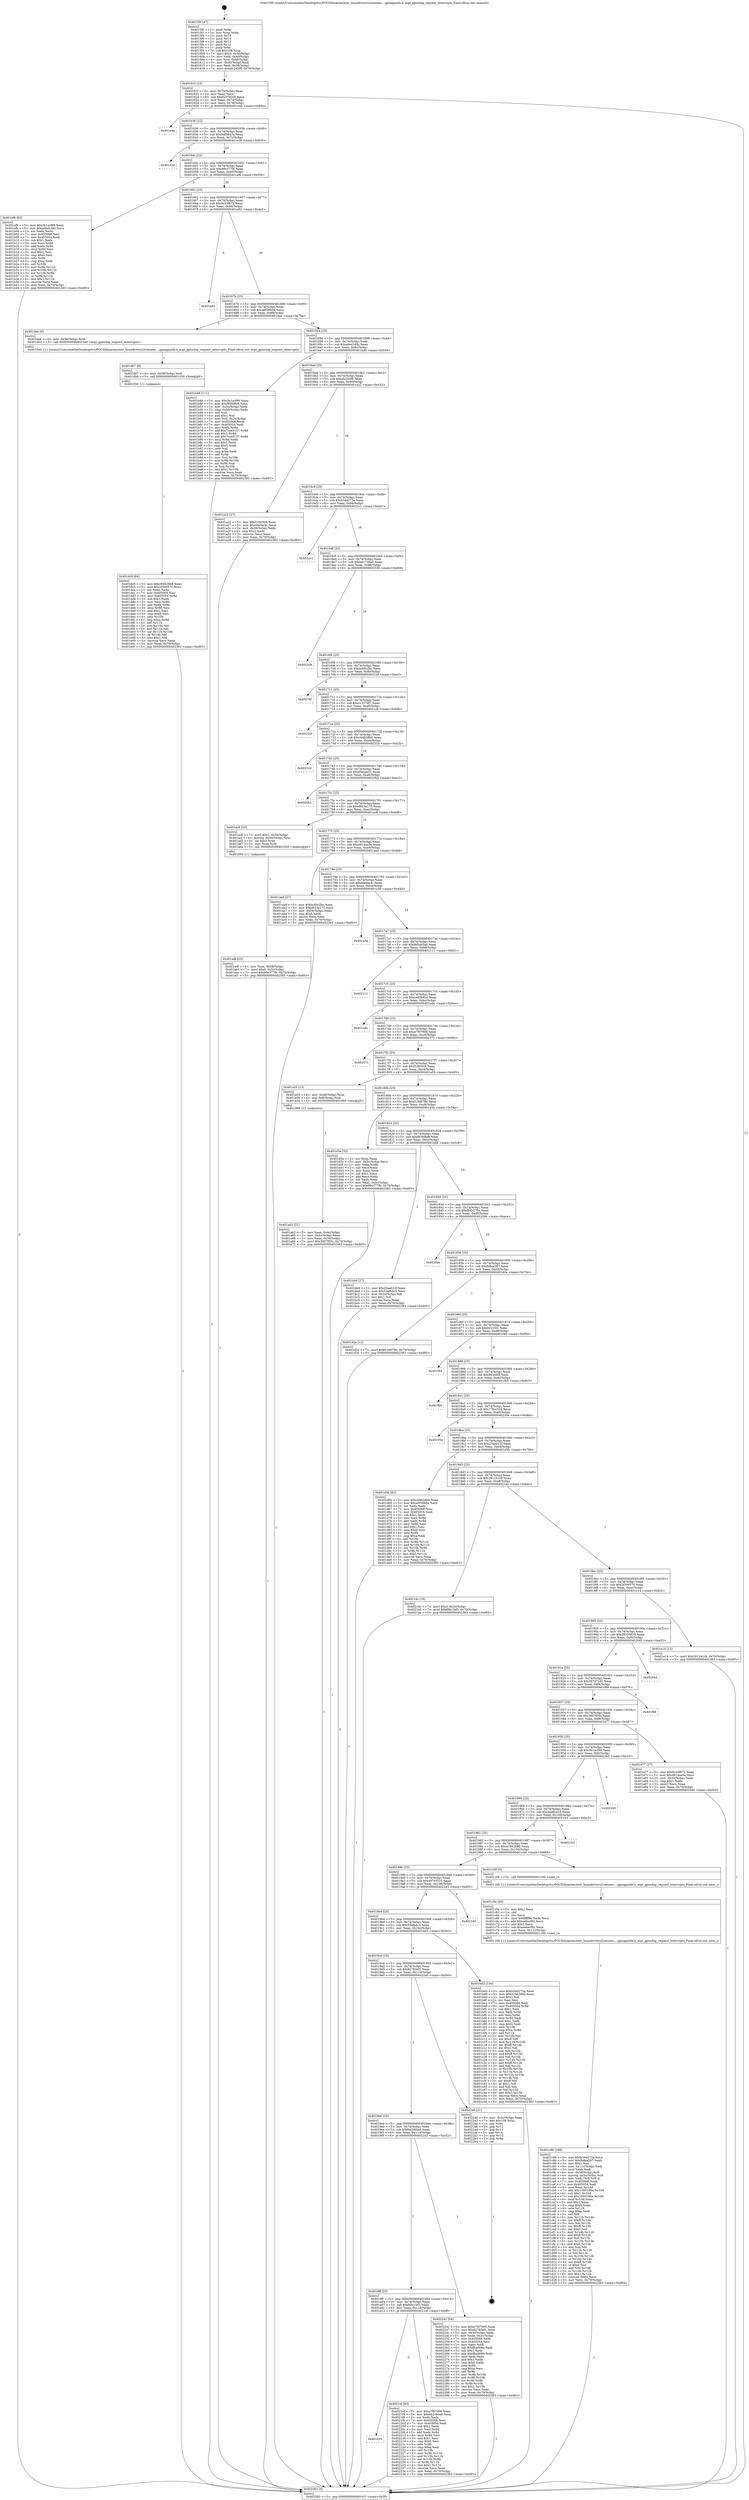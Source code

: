 digraph "0x4015f0" {
  label = "0x4015f0 (/mnt/c/Users/mathe/Desktop/tcc/POCII/binaries/extr_linuxdriversi2cmuxes....gpiogpiolib.h_acpi_gpiochip_request_interrupts_Final-ollvm.out::main(0))"
  labelloc = "t"
  node[shape=record]

  Entry [label="",width=0.3,height=0.3,shape=circle,fillcolor=black,style=filled]
  "0x40161f" [label="{
     0x40161f [23]\l
     | [instrs]\l
     &nbsp;&nbsp;0x40161f \<+3\>: mov -0x70(%rbp),%eax\l
     &nbsp;&nbsp;0x401622 \<+2\>: mov %eax,%ecx\l
     &nbsp;&nbsp;0x401624 \<+6\>: sub $0x820783c9,%ecx\l
     &nbsp;&nbsp;0x40162a \<+3\>: mov %eax,-0x74(%rbp)\l
     &nbsp;&nbsp;0x40162d \<+3\>: mov %ecx,-0x78(%rbp)\l
     &nbsp;&nbsp;0x401630 \<+6\>: je 0000000000401e4e \<main+0x85e\>\l
  }"]
  "0x401e4e" [label="{
     0x401e4e\l
  }", style=dashed]
  "0x401636" [label="{
     0x401636 [22]\l
     | [instrs]\l
     &nbsp;&nbsp;0x401636 \<+5\>: jmp 000000000040163b \<main+0x4b\>\l
     &nbsp;&nbsp;0x40163b \<+3\>: mov -0x74(%rbp),%eax\l
     &nbsp;&nbsp;0x40163e \<+5\>: sub $0x8df0843a,%eax\l
     &nbsp;&nbsp;0x401643 \<+3\>: mov %eax,-0x7c(%rbp)\l
     &nbsp;&nbsp;0x401646 \<+6\>: je 0000000000401e20 \<main+0x830\>\l
  }"]
  Exit [label="",width=0.3,height=0.3,shape=circle,fillcolor=black,style=filled,peripheries=2]
  "0x401e20" [label="{
     0x401e20\l
  }", style=dashed]
  "0x40164c" [label="{
     0x40164c [22]\l
     | [instrs]\l
     &nbsp;&nbsp;0x40164c \<+5\>: jmp 0000000000401651 \<main+0x61\>\l
     &nbsp;&nbsp;0x401651 \<+3\>: mov -0x74(%rbp),%eax\l
     &nbsp;&nbsp;0x401654 \<+5\>: sub $0x99e377fb,%eax\l
     &nbsp;&nbsp;0x401659 \<+3\>: mov %eax,-0x80(%rbp)\l
     &nbsp;&nbsp;0x40165c \<+6\>: je 0000000000401af6 \<main+0x506\>\l
  }"]
  "0x401a18" [label="{
     0x401a18\l
  }", style=dashed]
  "0x401af6" [label="{
     0x401af6 [83]\l
     | [instrs]\l
     &nbsp;&nbsp;0x401af6 \<+5\>: mov $0x3b1acf99,%eax\l
     &nbsp;&nbsp;0x401afb \<+5\>: mov $0xaded1ddc,%ecx\l
     &nbsp;&nbsp;0x401b00 \<+2\>: xor %edx,%edx\l
     &nbsp;&nbsp;0x401b02 \<+7\>: mov 0x405068,%esi\l
     &nbsp;&nbsp;0x401b09 \<+7\>: mov 0x405054,%edi\l
     &nbsp;&nbsp;0x401b10 \<+3\>: sub $0x1,%edx\l
     &nbsp;&nbsp;0x401b13 \<+3\>: mov %esi,%r8d\l
     &nbsp;&nbsp;0x401b16 \<+3\>: add %edx,%r8d\l
     &nbsp;&nbsp;0x401b19 \<+4\>: imul %r8d,%esi\l
     &nbsp;&nbsp;0x401b1d \<+3\>: and $0x1,%esi\l
     &nbsp;&nbsp;0x401b20 \<+3\>: cmp $0x0,%esi\l
     &nbsp;&nbsp;0x401b23 \<+4\>: sete %r9b\l
     &nbsp;&nbsp;0x401b27 \<+3\>: cmp $0xa,%edi\l
     &nbsp;&nbsp;0x401b2a \<+4\>: setl %r10b\l
     &nbsp;&nbsp;0x401b2e \<+3\>: mov %r9b,%r11b\l
     &nbsp;&nbsp;0x401b31 \<+3\>: and %r10b,%r11b\l
     &nbsp;&nbsp;0x401b34 \<+3\>: xor %r10b,%r9b\l
     &nbsp;&nbsp;0x401b37 \<+3\>: or %r9b,%r11b\l
     &nbsp;&nbsp;0x401b3a \<+4\>: test $0x1,%r11b\l
     &nbsp;&nbsp;0x401b3e \<+3\>: cmovne %ecx,%eax\l
     &nbsp;&nbsp;0x401b41 \<+3\>: mov %eax,-0x70(%rbp)\l
     &nbsp;&nbsp;0x401b44 \<+5\>: jmp 0000000000402383 \<main+0xd93\>\l
  }"]
  "0x401662" [label="{
     0x401662 [25]\l
     | [instrs]\l
     &nbsp;&nbsp;0x401662 \<+5\>: jmp 0000000000401667 \<main+0x77\>\l
     &nbsp;&nbsp;0x401667 \<+3\>: mov -0x74(%rbp),%eax\l
     &nbsp;&nbsp;0x40166a \<+5\>: sub $0x9c33f672,%eax\l
     &nbsp;&nbsp;0x40166f \<+6\>: mov %eax,-0x84(%rbp)\l
     &nbsp;&nbsp;0x401675 \<+6\>: je 0000000000401a92 \<main+0x4a2\>\l
  }"]
  "0x4021ef" [label="{
     0x4021ef [83]\l
     | [instrs]\l
     &nbsp;&nbsp;0x4021ef \<+5\>: mov $0xe7f07909,%eax\l
     &nbsp;&nbsp;0x4021f4 \<+5\>: mov $0x642c60a9,%ecx\l
     &nbsp;&nbsp;0x4021f9 \<+2\>: xor %edx,%edx\l
     &nbsp;&nbsp;0x4021fb \<+7\>: mov 0x405068,%esi\l
     &nbsp;&nbsp;0x402202 \<+7\>: mov 0x405054,%edi\l
     &nbsp;&nbsp;0x402209 \<+3\>: sub $0x1,%edx\l
     &nbsp;&nbsp;0x40220c \<+3\>: mov %esi,%r8d\l
     &nbsp;&nbsp;0x40220f \<+3\>: add %edx,%r8d\l
     &nbsp;&nbsp;0x402212 \<+4\>: imul %r8d,%esi\l
     &nbsp;&nbsp;0x402216 \<+3\>: and $0x1,%esi\l
     &nbsp;&nbsp;0x402219 \<+3\>: cmp $0x0,%esi\l
     &nbsp;&nbsp;0x40221c \<+4\>: sete %r9b\l
     &nbsp;&nbsp;0x402220 \<+3\>: cmp $0xa,%edi\l
     &nbsp;&nbsp;0x402223 \<+4\>: setl %r10b\l
     &nbsp;&nbsp;0x402227 \<+3\>: mov %r9b,%r11b\l
     &nbsp;&nbsp;0x40222a \<+3\>: and %r10b,%r11b\l
     &nbsp;&nbsp;0x40222d \<+3\>: xor %r10b,%r9b\l
     &nbsp;&nbsp;0x402230 \<+3\>: or %r9b,%r11b\l
     &nbsp;&nbsp;0x402233 \<+4\>: test $0x1,%r11b\l
     &nbsp;&nbsp;0x402237 \<+3\>: cmovne %ecx,%eax\l
     &nbsp;&nbsp;0x40223a \<+3\>: mov %eax,-0x70(%rbp)\l
     &nbsp;&nbsp;0x40223d \<+5\>: jmp 0000000000402383 \<main+0xd93\>\l
  }"]
  "0x401a92" [label="{
     0x401a92\l
  }", style=dashed]
  "0x40167b" [label="{
     0x40167b [25]\l
     | [instrs]\l
     &nbsp;&nbsp;0x40167b \<+5\>: jmp 0000000000401680 \<main+0x90\>\l
     &nbsp;&nbsp;0x401680 \<+3\>: mov -0x74(%rbp),%eax\l
     &nbsp;&nbsp;0x401683 \<+5\>: sub $0xa0f38604,%eax\l
     &nbsp;&nbsp;0x401688 \<+6\>: mov %eax,-0x88(%rbp)\l
     &nbsp;&nbsp;0x40168e \<+6\>: je 0000000000401dae \<main+0x7be\>\l
  }"]
  "0x4019ff" [label="{
     0x4019ff [25]\l
     | [instrs]\l
     &nbsp;&nbsp;0x4019ff \<+5\>: jmp 0000000000401a04 \<main+0x414\>\l
     &nbsp;&nbsp;0x401a04 \<+3\>: mov -0x74(%rbp),%eax\l
     &nbsp;&nbsp;0x401a07 \<+5\>: sub $0x6fdc1bf3,%eax\l
     &nbsp;&nbsp;0x401a0c \<+6\>: mov %eax,-0x118(%rbp)\l
     &nbsp;&nbsp;0x401a12 \<+6\>: je 00000000004021ef \<main+0xbff\>\l
  }"]
  "0x401dae" [label="{
     0x401dae [9]\l
     | [instrs]\l
     &nbsp;&nbsp;0x401dae \<+4\>: mov -0x58(%rbp),%rdi\l
     &nbsp;&nbsp;0x401db2 \<+5\>: call 00000000004015e0 \<acpi_gpiochip_request_interrupts\>\l
     | [calls]\l
     &nbsp;&nbsp;0x4015e0 \{1\} (/mnt/c/Users/mathe/Desktop/tcc/POCII/binaries/extr_linuxdriversi2cmuxes....gpiogpiolib.h_acpi_gpiochip_request_interrupts_Final-ollvm.out::acpi_gpiochip_request_interrupts)\l
  }"]
  "0x401694" [label="{
     0x401694 [25]\l
     | [instrs]\l
     &nbsp;&nbsp;0x401694 \<+5\>: jmp 0000000000401699 \<main+0xa9\>\l
     &nbsp;&nbsp;0x401699 \<+3\>: mov -0x74(%rbp),%eax\l
     &nbsp;&nbsp;0x40169c \<+5\>: sub $0xaded1ddc,%eax\l
     &nbsp;&nbsp;0x4016a1 \<+6\>: mov %eax,-0x8c(%rbp)\l
     &nbsp;&nbsp;0x4016a7 \<+6\>: je 0000000000401b49 \<main+0x559\>\l
  }"]
  "0x402242" [label="{
     0x402242 [94]\l
     | [instrs]\l
     &nbsp;&nbsp;0x402242 \<+5\>: mov $0xe7f07909,%eax\l
     &nbsp;&nbsp;0x402247 \<+5\>: mov $0x62783ef1,%ecx\l
     &nbsp;&nbsp;0x40224c \<+3\>: mov -0x3c(%rbp),%edx\l
     &nbsp;&nbsp;0x40224f \<+3\>: mov %edx,-0x2c(%rbp)\l
     &nbsp;&nbsp;0x402252 \<+7\>: mov 0x405068,%edx\l
     &nbsp;&nbsp;0x402259 \<+7\>: mov 0x405054,%esi\l
     &nbsp;&nbsp;0x402260 \<+2\>: mov %edx,%edi\l
     &nbsp;&nbsp;0x402262 \<+6\>: sub $0xffca906e,%edi\l
     &nbsp;&nbsp;0x402268 \<+3\>: sub $0x1,%edi\l
     &nbsp;&nbsp;0x40226b \<+6\>: add $0xffca906e,%edi\l
     &nbsp;&nbsp;0x402271 \<+3\>: imul %edi,%edx\l
     &nbsp;&nbsp;0x402274 \<+3\>: and $0x1,%edx\l
     &nbsp;&nbsp;0x402277 \<+3\>: cmp $0x0,%edx\l
     &nbsp;&nbsp;0x40227a \<+4\>: sete %r8b\l
     &nbsp;&nbsp;0x40227e \<+3\>: cmp $0xa,%esi\l
     &nbsp;&nbsp;0x402281 \<+4\>: setl %r9b\l
     &nbsp;&nbsp;0x402285 \<+3\>: mov %r8b,%r10b\l
     &nbsp;&nbsp;0x402288 \<+3\>: and %r9b,%r10b\l
     &nbsp;&nbsp;0x40228b \<+3\>: xor %r9b,%r8b\l
     &nbsp;&nbsp;0x40228e \<+3\>: or %r8b,%r10b\l
     &nbsp;&nbsp;0x402291 \<+4\>: test $0x1,%r10b\l
     &nbsp;&nbsp;0x402295 \<+3\>: cmovne %ecx,%eax\l
     &nbsp;&nbsp;0x402298 \<+3\>: mov %eax,-0x70(%rbp)\l
     &nbsp;&nbsp;0x40229b \<+5\>: jmp 0000000000402383 \<main+0xd93\>\l
  }"]
  "0x401b49" [label="{
     0x401b49 [111]\l
     | [instrs]\l
     &nbsp;&nbsp;0x401b49 \<+5\>: mov $0x3b1acf99,%eax\l
     &nbsp;&nbsp;0x401b4e \<+5\>: mov $0xf83fd8e8,%ecx\l
     &nbsp;&nbsp;0x401b53 \<+3\>: mov -0x5c(%rbp),%edx\l
     &nbsp;&nbsp;0x401b56 \<+3\>: cmp -0x50(%rbp),%edx\l
     &nbsp;&nbsp;0x401b59 \<+4\>: setl %sil\l
     &nbsp;&nbsp;0x401b5d \<+4\>: and $0x1,%sil\l
     &nbsp;&nbsp;0x401b61 \<+4\>: mov %sil,-0x2e(%rbp)\l
     &nbsp;&nbsp;0x401b65 \<+7\>: mov 0x405068,%edx\l
     &nbsp;&nbsp;0x401b6c \<+7\>: mov 0x405054,%edi\l
     &nbsp;&nbsp;0x401b73 \<+3\>: mov %edx,%r8d\l
     &nbsp;&nbsp;0x401b76 \<+7\>: add $0x7cce9157,%r8d\l
     &nbsp;&nbsp;0x401b7d \<+4\>: sub $0x1,%r8d\l
     &nbsp;&nbsp;0x401b81 \<+7\>: sub $0x7cce9157,%r8d\l
     &nbsp;&nbsp;0x401b88 \<+4\>: imul %r8d,%edx\l
     &nbsp;&nbsp;0x401b8c \<+3\>: and $0x1,%edx\l
     &nbsp;&nbsp;0x401b8f \<+3\>: cmp $0x0,%edx\l
     &nbsp;&nbsp;0x401b92 \<+4\>: sete %sil\l
     &nbsp;&nbsp;0x401b96 \<+3\>: cmp $0xa,%edi\l
     &nbsp;&nbsp;0x401b99 \<+4\>: setl %r9b\l
     &nbsp;&nbsp;0x401b9d \<+3\>: mov %sil,%r10b\l
     &nbsp;&nbsp;0x401ba0 \<+3\>: and %r9b,%r10b\l
     &nbsp;&nbsp;0x401ba3 \<+3\>: xor %r9b,%sil\l
     &nbsp;&nbsp;0x401ba6 \<+3\>: or %sil,%r10b\l
     &nbsp;&nbsp;0x401ba9 \<+4\>: test $0x1,%r10b\l
     &nbsp;&nbsp;0x401bad \<+3\>: cmovne %ecx,%eax\l
     &nbsp;&nbsp;0x401bb0 \<+3\>: mov %eax,-0x70(%rbp)\l
     &nbsp;&nbsp;0x401bb3 \<+5\>: jmp 0000000000402383 \<main+0xd93\>\l
  }"]
  "0x4016ad" [label="{
     0x4016ad [25]\l
     | [instrs]\l
     &nbsp;&nbsp;0x4016ad \<+5\>: jmp 00000000004016b2 \<main+0xc2\>\l
     &nbsp;&nbsp;0x4016b2 \<+3\>: mov -0x74(%rbp),%eax\l
     &nbsp;&nbsp;0x4016b5 \<+5\>: sub $0xafc245f8,%eax\l
     &nbsp;&nbsp;0x4016ba \<+6\>: mov %eax,-0x90(%rbp)\l
     &nbsp;&nbsp;0x4016c0 \<+6\>: je 0000000000401a22 \<main+0x432\>\l
  }"]
  "0x4019e6" [label="{
     0x4019e6 [25]\l
     | [instrs]\l
     &nbsp;&nbsp;0x4019e6 \<+5\>: jmp 00000000004019eb \<main+0x3fb\>\l
     &nbsp;&nbsp;0x4019eb \<+3\>: mov -0x74(%rbp),%eax\l
     &nbsp;&nbsp;0x4019ee \<+5\>: sub $0x642c60a9,%eax\l
     &nbsp;&nbsp;0x4019f3 \<+6\>: mov %eax,-0x114(%rbp)\l
     &nbsp;&nbsp;0x4019f9 \<+6\>: je 0000000000402242 \<main+0xc52\>\l
  }"]
  "0x401a22" [label="{
     0x401a22 [27]\l
     | [instrs]\l
     &nbsp;&nbsp;0x401a22 \<+5\>: mov $0xf10b5fc0,%eax\l
     &nbsp;&nbsp;0x401a27 \<+5\>: mov $0xddefae4c,%ecx\l
     &nbsp;&nbsp;0x401a2c \<+3\>: mov -0x38(%rbp),%edx\l
     &nbsp;&nbsp;0x401a2f \<+3\>: cmp $0x2,%edx\l
     &nbsp;&nbsp;0x401a32 \<+3\>: cmovne %ecx,%eax\l
     &nbsp;&nbsp;0x401a35 \<+3\>: mov %eax,-0x70(%rbp)\l
     &nbsp;&nbsp;0x401a38 \<+5\>: jmp 0000000000402383 \<main+0xd93\>\l
  }"]
  "0x4016c6" [label="{
     0x4016c6 [25]\l
     | [instrs]\l
     &nbsp;&nbsp;0x4016c6 \<+5\>: jmp 00000000004016cb \<main+0xdb\>\l
     &nbsp;&nbsp;0x4016cb \<+3\>: mov -0x74(%rbp),%eax\l
     &nbsp;&nbsp;0x4016ce \<+5\>: sub $0xb34d273a,%eax\l
     &nbsp;&nbsp;0x4016d3 \<+6\>: mov %eax,-0x94(%rbp)\l
     &nbsp;&nbsp;0x4016d9 \<+6\>: je 00000000004022c1 \<main+0xcd1\>\l
  }"]
  "0x402383" [label="{
     0x402383 [5]\l
     | [instrs]\l
     &nbsp;&nbsp;0x402383 \<+5\>: jmp 000000000040161f \<main+0x2f\>\l
  }"]
  "0x4015f0" [label="{
     0x4015f0 [47]\l
     | [instrs]\l
     &nbsp;&nbsp;0x4015f0 \<+1\>: push %rbp\l
     &nbsp;&nbsp;0x4015f1 \<+3\>: mov %rsp,%rbp\l
     &nbsp;&nbsp;0x4015f4 \<+2\>: push %r15\l
     &nbsp;&nbsp;0x4015f6 \<+2\>: push %r14\l
     &nbsp;&nbsp;0x4015f8 \<+2\>: push %r13\l
     &nbsp;&nbsp;0x4015fa \<+2\>: push %r12\l
     &nbsp;&nbsp;0x4015fc \<+1\>: push %rbx\l
     &nbsp;&nbsp;0x4015fd \<+7\>: sub $0x108,%rsp\l
     &nbsp;&nbsp;0x401604 \<+7\>: movl $0x0,-0x3c(%rbp)\l
     &nbsp;&nbsp;0x40160b \<+3\>: mov %edi,-0x40(%rbp)\l
     &nbsp;&nbsp;0x40160e \<+4\>: mov %rsi,-0x48(%rbp)\l
     &nbsp;&nbsp;0x401612 \<+3\>: mov -0x40(%rbp),%edi\l
     &nbsp;&nbsp;0x401615 \<+3\>: mov %edi,-0x38(%rbp)\l
     &nbsp;&nbsp;0x401618 \<+7\>: movl $0xafc245f8,-0x70(%rbp)\l
  }"]
  "0x4022a0" [label="{
     0x4022a0 [21]\l
     | [instrs]\l
     &nbsp;&nbsp;0x4022a0 \<+3\>: mov -0x2c(%rbp),%eax\l
     &nbsp;&nbsp;0x4022a3 \<+7\>: add $0x108,%rsp\l
     &nbsp;&nbsp;0x4022aa \<+1\>: pop %rbx\l
     &nbsp;&nbsp;0x4022ab \<+2\>: pop %r12\l
     &nbsp;&nbsp;0x4022ad \<+2\>: pop %r13\l
     &nbsp;&nbsp;0x4022af \<+2\>: pop %r14\l
     &nbsp;&nbsp;0x4022b1 \<+2\>: pop %r15\l
     &nbsp;&nbsp;0x4022b3 \<+1\>: pop %rbp\l
     &nbsp;&nbsp;0x4022b4 \<+1\>: ret\l
  }"]
  "0x4022c1" [label="{
     0x4022c1\l
  }", style=dashed]
  "0x4016df" [label="{
     0x4016df [25]\l
     | [instrs]\l
     &nbsp;&nbsp;0x4016df \<+5\>: jmp 00000000004016e4 \<main+0xf4\>\l
     &nbsp;&nbsp;0x4016e4 \<+3\>: mov -0x74(%rbp),%eax\l
     &nbsp;&nbsp;0x4016e7 \<+5\>: sub $0xb81739a9,%eax\l
     &nbsp;&nbsp;0x4016ec \<+6\>: mov %eax,-0x98(%rbp)\l
     &nbsp;&nbsp;0x4016f2 \<+6\>: je 0000000000402339 \<main+0xd49\>\l
  }"]
  "0x401dc0" [label="{
     0x401dc0 [84]\l
     | [instrs]\l
     &nbsp;&nbsp;0x401dc0 \<+5\>: mov $0xc64628b8,%eax\l
     &nbsp;&nbsp;0x401dc5 \<+5\>: mov $0x2f306570,%ecx\l
     &nbsp;&nbsp;0x401dca \<+2\>: xor %edx,%edx\l
     &nbsp;&nbsp;0x401dcc \<+7\>: mov 0x405068,%esi\l
     &nbsp;&nbsp;0x401dd3 \<+8\>: mov 0x405054,%r8d\l
     &nbsp;&nbsp;0x401ddb \<+3\>: sub $0x1,%edx\l
     &nbsp;&nbsp;0x401dde \<+3\>: mov %esi,%r9d\l
     &nbsp;&nbsp;0x401de1 \<+3\>: add %edx,%r9d\l
     &nbsp;&nbsp;0x401de4 \<+4\>: imul %r9d,%esi\l
     &nbsp;&nbsp;0x401de8 \<+3\>: and $0x1,%esi\l
     &nbsp;&nbsp;0x401deb \<+3\>: cmp $0x0,%esi\l
     &nbsp;&nbsp;0x401dee \<+4\>: sete %r10b\l
     &nbsp;&nbsp;0x401df2 \<+4\>: cmp $0xa,%r8d\l
     &nbsp;&nbsp;0x401df6 \<+4\>: setl %r11b\l
     &nbsp;&nbsp;0x401dfa \<+3\>: mov %r10b,%bl\l
     &nbsp;&nbsp;0x401dfd \<+3\>: and %r11b,%bl\l
     &nbsp;&nbsp;0x401e00 \<+3\>: xor %r11b,%r10b\l
     &nbsp;&nbsp;0x401e03 \<+3\>: or %r10b,%bl\l
     &nbsp;&nbsp;0x401e06 \<+3\>: test $0x1,%bl\l
     &nbsp;&nbsp;0x401e09 \<+3\>: cmovne %ecx,%eax\l
     &nbsp;&nbsp;0x401e0c \<+3\>: mov %eax,-0x70(%rbp)\l
     &nbsp;&nbsp;0x401e0f \<+5\>: jmp 0000000000402383 \<main+0xd93\>\l
  }"]
  "0x402339" [label="{
     0x402339\l
  }", style=dashed]
  "0x4016f8" [label="{
     0x4016f8 [25]\l
     | [instrs]\l
     &nbsp;&nbsp;0x4016f8 \<+5\>: jmp 00000000004016fd \<main+0x10d\>\l
     &nbsp;&nbsp;0x4016fd \<+3\>: mov -0x74(%rbp),%eax\l
     &nbsp;&nbsp;0x401700 \<+5\>: sub $0xbc60c2bc,%eax\l
     &nbsp;&nbsp;0x401705 \<+6\>: mov %eax,-0x9c(%rbp)\l
     &nbsp;&nbsp;0x40170b \<+6\>: je 00000000004021bf \<main+0xbcf\>\l
  }"]
  "0x401db7" [label="{
     0x401db7 [9]\l
     | [instrs]\l
     &nbsp;&nbsp;0x401db7 \<+4\>: mov -0x58(%rbp),%rdi\l
     &nbsp;&nbsp;0x401dbb \<+5\>: call 0000000000401030 \<free@plt\>\l
     | [calls]\l
     &nbsp;&nbsp;0x401030 \{1\} (unknown)\l
  }"]
  "0x4021bf" [label="{
     0x4021bf\l
  }", style=dashed]
  "0x401711" [label="{
     0x401711 [25]\l
     | [instrs]\l
     &nbsp;&nbsp;0x401711 \<+5\>: jmp 0000000000401716 \<main+0x126\>\l
     &nbsp;&nbsp;0x401716 \<+3\>: mov -0x74(%rbp),%eax\l
     &nbsp;&nbsp;0x401719 \<+5\>: sub $0xc1327df7,%eax\l
     &nbsp;&nbsp;0x40171e \<+6\>: mov %eax,-0xa0(%rbp)\l
     &nbsp;&nbsp;0x401724 \<+6\>: je 00000000004021cb \<main+0xbdb\>\l
  }"]
  "0x401c86" [label="{
     0x401c86 [168]\l
     | [instrs]\l
     &nbsp;&nbsp;0x401c86 \<+5\>: mov $0xb34d273a,%ecx\l
     &nbsp;&nbsp;0x401c8b \<+5\>: mov $0xfb8ea287,%edx\l
     &nbsp;&nbsp;0x401c90 \<+3\>: mov $0x1,%sil\l
     &nbsp;&nbsp;0x401c93 \<+6\>: mov -0x11c(%rbp),%edi\l
     &nbsp;&nbsp;0x401c99 \<+3\>: imul %eax,%edi\l
     &nbsp;&nbsp;0x401c9c \<+4\>: mov -0x58(%rbp),%r8\l
     &nbsp;&nbsp;0x401ca0 \<+4\>: movslq -0x5c(%rbp),%r9\l
     &nbsp;&nbsp;0x401ca4 \<+4\>: mov %edi,(%r8,%r9,4)\l
     &nbsp;&nbsp;0x401ca8 \<+7\>: mov 0x405068,%eax\l
     &nbsp;&nbsp;0x401caf \<+7\>: mov 0x405054,%edi\l
     &nbsp;&nbsp;0x401cb6 \<+3\>: mov %eax,%r10d\l
     &nbsp;&nbsp;0x401cb9 \<+7\>: add $0x1000186a,%r10d\l
     &nbsp;&nbsp;0x401cc0 \<+4\>: sub $0x1,%r10d\l
     &nbsp;&nbsp;0x401cc4 \<+7\>: sub $0x1000186a,%r10d\l
     &nbsp;&nbsp;0x401ccb \<+4\>: imul %r10d,%eax\l
     &nbsp;&nbsp;0x401ccf \<+3\>: and $0x1,%eax\l
     &nbsp;&nbsp;0x401cd2 \<+3\>: cmp $0x0,%eax\l
     &nbsp;&nbsp;0x401cd5 \<+4\>: sete %r11b\l
     &nbsp;&nbsp;0x401cd9 \<+3\>: cmp $0xa,%edi\l
     &nbsp;&nbsp;0x401cdc \<+3\>: setl %bl\l
     &nbsp;&nbsp;0x401cdf \<+3\>: mov %r11b,%r14b\l
     &nbsp;&nbsp;0x401ce2 \<+4\>: xor $0xff,%r14b\l
     &nbsp;&nbsp;0x401ce6 \<+3\>: mov %bl,%r15b\l
     &nbsp;&nbsp;0x401ce9 \<+4\>: xor $0xff,%r15b\l
     &nbsp;&nbsp;0x401ced \<+4\>: xor $0x0,%sil\l
     &nbsp;&nbsp;0x401cf1 \<+3\>: mov %r14b,%r12b\l
     &nbsp;&nbsp;0x401cf4 \<+4\>: and $0x0,%r12b\l
     &nbsp;&nbsp;0x401cf8 \<+3\>: and %sil,%r11b\l
     &nbsp;&nbsp;0x401cfb \<+3\>: mov %r15b,%r13b\l
     &nbsp;&nbsp;0x401cfe \<+4\>: and $0x0,%r13b\l
     &nbsp;&nbsp;0x401d02 \<+3\>: and %sil,%bl\l
     &nbsp;&nbsp;0x401d05 \<+3\>: or %r11b,%r12b\l
     &nbsp;&nbsp;0x401d08 \<+3\>: or %bl,%r13b\l
     &nbsp;&nbsp;0x401d0b \<+3\>: xor %r13b,%r12b\l
     &nbsp;&nbsp;0x401d0e \<+3\>: or %r15b,%r14b\l
     &nbsp;&nbsp;0x401d11 \<+4\>: xor $0xff,%r14b\l
     &nbsp;&nbsp;0x401d15 \<+4\>: or $0x0,%sil\l
     &nbsp;&nbsp;0x401d19 \<+3\>: and %sil,%r14b\l
     &nbsp;&nbsp;0x401d1c \<+3\>: or %r14b,%r12b\l
     &nbsp;&nbsp;0x401d1f \<+4\>: test $0x1,%r12b\l
     &nbsp;&nbsp;0x401d23 \<+3\>: cmovne %edx,%ecx\l
     &nbsp;&nbsp;0x401d26 \<+3\>: mov %ecx,-0x70(%rbp)\l
     &nbsp;&nbsp;0x401d29 \<+5\>: jmp 0000000000402383 \<main+0xd93\>\l
  }"]
  "0x4021cb" [label="{
     0x4021cb\l
  }", style=dashed]
  "0x40172a" [label="{
     0x40172a [25]\l
     | [instrs]\l
     &nbsp;&nbsp;0x40172a \<+5\>: jmp 000000000040172f \<main+0x13f\>\l
     &nbsp;&nbsp;0x40172f \<+3\>: mov -0x74(%rbp),%eax\l
     &nbsp;&nbsp;0x401732 \<+5\>: sub $0xc64628b8,%eax\l
     &nbsp;&nbsp;0x401737 \<+6\>: mov %eax,-0xa4(%rbp)\l
     &nbsp;&nbsp;0x40173d \<+6\>: je 000000000040231b \<main+0xd2b\>\l
  }"]
  "0x401c5e" [label="{
     0x401c5e [40]\l
     | [instrs]\l
     &nbsp;&nbsp;0x401c5e \<+5\>: mov $0x2,%ecx\l
     &nbsp;&nbsp;0x401c63 \<+1\>: cltd\l
     &nbsp;&nbsp;0x401c64 \<+2\>: idiv %ecx\l
     &nbsp;&nbsp;0x401c66 \<+6\>: imul $0xfffffffe,%edx,%ecx\l
     &nbsp;&nbsp;0x401c6c \<+6\>: add $0xee6ecf92,%ecx\l
     &nbsp;&nbsp;0x401c72 \<+3\>: add $0x1,%ecx\l
     &nbsp;&nbsp;0x401c75 \<+6\>: sub $0xee6ecf92,%ecx\l
     &nbsp;&nbsp;0x401c7b \<+6\>: mov %ecx,-0x11c(%rbp)\l
     &nbsp;&nbsp;0x401c81 \<+5\>: call 0000000000401160 \<next_i\>\l
     | [calls]\l
     &nbsp;&nbsp;0x401160 \{1\} (/mnt/c/Users/mathe/Desktop/tcc/POCII/binaries/extr_linuxdriversi2cmuxes....gpiogpiolib.h_acpi_gpiochip_request_interrupts_Final-ollvm.out::next_i)\l
  }"]
  "0x40231b" [label="{
     0x40231b\l
  }", style=dashed]
  "0x401743" [label="{
     0x401743 [25]\l
     | [instrs]\l
     &nbsp;&nbsp;0x401743 \<+5\>: jmp 0000000000401748 \<main+0x158\>\l
     &nbsp;&nbsp;0x401748 \<+3\>: mov -0x74(%rbp),%eax\l
     &nbsp;&nbsp;0x40174b \<+5\>: sub $0xd5ecab31,%eax\l
     &nbsp;&nbsp;0x401750 \<+6\>: mov %eax,-0xa8(%rbp)\l
     &nbsp;&nbsp;0x401756 \<+6\>: je 00000000004020b2 \<main+0xac2\>\l
  }"]
  "0x4019cd" [label="{
     0x4019cd [25]\l
     | [instrs]\l
     &nbsp;&nbsp;0x4019cd \<+5\>: jmp 00000000004019d2 \<main+0x3e2\>\l
     &nbsp;&nbsp;0x4019d2 \<+3\>: mov -0x74(%rbp),%eax\l
     &nbsp;&nbsp;0x4019d5 \<+5\>: sub $0x62783ef1,%eax\l
     &nbsp;&nbsp;0x4019da \<+6\>: mov %eax,-0x110(%rbp)\l
     &nbsp;&nbsp;0x4019e0 \<+6\>: je 00000000004022a0 \<main+0xcb0\>\l
  }"]
  "0x4020b2" [label="{
     0x4020b2\l
  }", style=dashed]
  "0x40175c" [label="{
     0x40175c [25]\l
     | [instrs]\l
     &nbsp;&nbsp;0x40175c \<+5\>: jmp 0000000000401761 \<main+0x171\>\l
     &nbsp;&nbsp;0x401761 \<+3\>: mov -0x74(%rbp),%eax\l
     &nbsp;&nbsp;0x401764 \<+5\>: sub $0xd623a175,%eax\l
     &nbsp;&nbsp;0x401769 \<+6\>: mov %eax,-0xac(%rbp)\l
     &nbsp;&nbsp;0x40176f \<+6\>: je 0000000000401ac8 \<main+0x4d8\>\l
  }"]
  "0x401bd3" [label="{
     0x401bd3 [134]\l
     | [instrs]\l
     &nbsp;&nbsp;0x401bd3 \<+5\>: mov $0xb34d273a,%eax\l
     &nbsp;&nbsp;0x401bd8 \<+5\>: mov $0x41862660,%ecx\l
     &nbsp;&nbsp;0x401bdd \<+2\>: mov $0x1,%dl\l
     &nbsp;&nbsp;0x401bdf \<+2\>: xor %esi,%esi\l
     &nbsp;&nbsp;0x401be1 \<+7\>: mov 0x405068,%edi\l
     &nbsp;&nbsp;0x401be8 \<+8\>: mov 0x405054,%r8d\l
     &nbsp;&nbsp;0x401bf0 \<+3\>: sub $0x1,%esi\l
     &nbsp;&nbsp;0x401bf3 \<+3\>: mov %edi,%r9d\l
     &nbsp;&nbsp;0x401bf6 \<+3\>: add %esi,%r9d\l
     &nbsp;&nbsp;0x401bf9 \<+4\>: imul %r9d,%edi\l
     &nbsp;&nbsp;0x401bfd \<+3\>: and $0x1,%edi\l
     &nbsp;&nbsp;0x401c00 \<+3\>: cmp $0x0,%edi\l
     &nbsp;&nbsp;0x401c03 \<+4\>: sete %r10b\l
     &nbsp;&nbsp;0x401c07 \<+4\>: cmp $0xa,%r8d\l
     &nbsp;&nbsp;0x401c0b \<+4\>: setl %r11b\l
     &nbsp;&nbsp;0x401c0f \<+3\>: mov %r10b,%bl\l
     &nbsp;&nbsp;0x401c12 \<+3\>: xor $0xff,%bl\l
     &nbsp;&nbsp;0x401c15 \<+3\>: mov %r11b,%r14b\l
     &nbsp;&nbsp;0x401c18 \<+4\>: xor $0xff,%r14b\l
     &nbsp;&nbsp;0x401c1c \<+3\>: xor $0x1,%dl\l
     &nbsp;&nbsp;0x401c1f \<+3\>: mov %bl,%r15b\l
     &nbsp;&nbsp;0x401c22 \<+4\>: and $0xff,%r15b\l
     &nbsp;&nbsp;0x401c26 \<+3\>: and %dl,%r10b\l
     &nbsp;&nbsp;0x401c29 \<+3\>: mov %r14b,%r12b\l
     &nbsp;&nbsp;0x401c2c \<+4\>: and $0xff,%r12b\l
     &nbsp;&nbsp;0x401c30 \<+3\>: and %dl,%r11b\l
     &nbsp;&nbsp;0x401c33 \<+3\>: or %r10b,%r15b\l
     &nbsp;&nbsp;0x401c36 \<+3\>: or %r11b,%r12b\l
     &nbsp;&nbsp;0x401c39 \<+3\>: xor %r12b,%r15b\l
     &nbsp;&nbsp;0x401c3c \<+3\>: or %r14b,%bl\l
     &nbsp;&nbsp;0x401c3f \<+3\>: xor $0xff,%bl\l
     &nbsp;&nbsp;0x401c42 \<+3\>: or $0x1,%dl\l
     &nbsp;&nbsp;0x401c45 \<+2\>: and %dl,%bl\l
     &nbsp;&nbsp;0x401c47 \<+3\>: or %bl,%r15b\l
     &nbsp;&nbsp;0x401c4a \<+4\>: test $0x1,%r15b\l
     &nbsp;&nbsp;0x401c4e \<+3\>: cmovne %ecx,%eax\l
     &nbsp;&nbsp;0x401c51 \<+3\>: mov %eax,-0x70(%rbp)\l
     &nbsp;&nbsp;0x401c54 \<+5\>: jmp 0000000000402383 \<main+0xd93\>\l
  }"]
  "0x401ac8" [label="{
     0x401ac8 [23]\l
     | [instrs]\l
     &nbsp;&nbsp;0x401ac8 \<+7\>: movl $0x1,-0x50(%rbp)\l
     &nbsp;&nbsp;0x401acf \<+4\>: movslq -0x50(%rbp),%rax\l
     &nbsp;&nbsp;0x401ad3 \<+4\>: shl $0x2,%rax\l
     &nbsp;&nbsp;0x401ad7 \<+3\>: mov %rax,%rdi\l
     &nbsp;&nbsp;0x401ada \<+5\>: call 0000000000401050 \<malloc@plt\>\l
     | [calls]\l
     &nbsp;&nbsp;0x401050 \{1\} (unknown)\l
  }"]
  "0x401775" [label="{
     0x401775 [25]\l
     | [instrs]\l
     &nbsp;&nbsp;0x401775 \<+5\>: jmp 000000000040177a \<main+0x18a\>\l
     &nbsp;&nbsp;0x40177a \<+3\>: mov -0x74(%rbp),%eax\l
     &nbsp;&nbsp;0x40177d \<+5\>: sub $0xd814aa5e,%eax\l
     &nbsp;&nbsp;0x401782 \<+6\>: mov %eax,-0xb0(%rbp)\l
     &nbsp;&nbsp;0x401788 \<+6\>: je 0000000000401aad \<main+0x4bd\>\l
  }"]
  "0x4019b4" [label="{
     0x4019b4 [25]\l
     | [instrs]\l
     &nbsp;&nbsp;0x4019b4 \<+5\>: jmp 00000000004019b9 \<main+0x3c9\>\l
     &nbsp;&nbsp;0x4019b9 \<+3\>: mov -0x74(%rbp),%eax\l
     &nbsp;&nbsp;0x4019bc \<+5\>: sub $0x53afb4c3,%eax\l
     &nbsp;&nbsp;0x4019c1 \<+6\>: mov %eax,-0x10c(%rbp)\l
     &nbsp;&nbsp;0x4019c7 \<+6\>: je 0000000000401bd3 \<main+0x5e3\>\l
  }"]
  "0x401aad" [label="{
     0x401aad [27]\l
     | [instrs]\l
     &nbsp;&nbsp;0x401aad \<+5\>: mov $0xbc60c2bc,%eax\l
     &nbsp;&nbsp;0x401ab2 \<+5\>: mov $0xd623a175,%ecx\l
     &nbsp;&nbsp;0x401ab7 \<+3\>: mov -0x34(%rbp),%edx\l
     &nbsp;&nbsp;0x401aba \<+3\>: cmp $0x0,%edx\l
     &nbsp;&nbsp;0x401abd \<+3\>: cmove %ecx,%eax\l
     &nbsp;&nbsp;0x401ac0 \<+3\>: mov %eax,-0x70(%rbp)\l
     &nbsp;&nbsp;0x401ac3 \<+5\>: jmp 0000000000402383 \<main+0xd93\>\l
  }"]
  "0x40178e" [label="{
     0x40178e [25]\l
     | [instrs]\l
     &nbsp;&nbsp;0x40178e \<+5\>: jmp 0000000000401793 \<main+0x1a3\>\l
     &nbsp;&nbsp;0x401793 \<+3\>: mov -0x74(%rbp),%eax\l
     &nbsp;&nbsp;0x401796 \<+5\>: sub $0xddefae4c,%eax\l
     &nbsp;&nbsp;0x40179b \<+6\>: mov %eax,-0xb4(%rbp)\l
     &nbsp;&nbsp;0x4017a1 \<+6\>: je 0000000000401a3d \<main+0x44d\>\l
  }"]
  "0x402345" [label="{
     0x402345\l
  }", style=dashed]
  "0x401a3d" [label="{
     0x401a3d\l
  }", style=dashed]
  "0x4017a7" [label="{
     0x4017a7 [25]\l
     | [instrs]\l
     &nbsp;&nbsp;0x4017a7 \<+5\>: jmp 00000000004017ac \<main+0x1bc\>\l
     &nbsp;&nbsp;0x4017ac \<+3\>: mov -0x74(%rbp),%eax\l
     &nbsp;&nbsp;0x4017af \<+5\>: sub $0xde5dd3a0,%eax\l
     &nbsp;&nbsp;0x4017b4 \<+6\>: mov %eax,-0xb8(%rbp)\l
     &nbsp;&nbsp;0x4017ba \<+6\>: je 0000000000402111 \<main+0xb21\>\l
  }"]
  "0x40199b" [label="{
     0x40199b [25]\l
     | [instrs]\l
     &nbsp;&nbsp;0x40199b \<+5\>: jmp 00000000004019a0 \<main+0x3b0\>\l
     &nbsp;&nbsp;0x4019a0 \<+3\>: mov -0x74(%rbp),%eax\l
     &nbsp;&nbsp;0x4019a3 \<+5\>: sub $0x497e5510,%eax\l
     &nbsp;&nbsp;0x4019a8 \<+6\>: mov %eax,-0x108(%rbp)\l
     &nbsp;&nbsp;0x4019ae \<+6\>: je 0000000000402345 \<main+0xd55\>\l
  }"]
  "0x402111" [label="{
     0x402111\l
  }", style=dashed]
  "0x4017c0" [label="{
     0x4017c0 [25]\l
     | [instrs]\l
     &nbsp;&nbsp;0x4017c0 \<+5\>: jmp 00000000004017c5 \<main+0x1d5\>\l
     &nbsp;&nbsp;0x4017c5 \<+3\>: mov -0x74(%rbp),%eax\l
     &nbsp;&nbsp;0x4017c8 \<+5\>: sub $0xe4d5b6ce,%eax\l
     &nbsp;&nbsp;0x4017cd \<+6\>: mov %eax,-0xbc(%rbp)\l
     &nbsp;&nbsp;0x4017d3 \<+6\>: je 0000000000401ede \<main+0x8ee\>\l
  }"]
  "0x401c59" [label="{
     0x401c59 [5]\l
     | [instrs]\l
     &nbsp;&nbsp;0x401c59 \<+5\>: call 0000000000401160 \<next_i\>\l
     | [calls]\l
     &nbsp;&nbsp;0x401160 \{1\} (/mnt/c/Users/mathe/Desktop/tcc/POCII/binaries/extr_linuxdriversi2cmuxes....gpiogpiolib.h_acpi_gpiochip_request_interrupts_Final-ollvm.out::next_i)\l
  }"]
  "0x401ede" [label="{
     0x401ede\l
  }", style=dashed]
  "0x4017d9" [label="{
     0x4017d9 [25]\l
     | [instrs]\l
     &nbsp;&nbsp;0x4017d9 \<+5\>: jmp 00000000004017de \<main+0x1ee\>\l
     &nbsp;&nbsp;0x4017de \<+3\>: mov -0x74(%rbp),%eax\l
     &nbsp;&nbsp;0x4017e1 \<+5\>: sub $0xe7f07909,%eax\l
     &nbsp;&nbsp;0x4017e6 \<+6\>: mov %eax,-0xc0(%rbp)\l
     &nbsp;&nbsp;0x4017ec \<+6\>: je 000000000040237c \<main+0xd8c\>\l
  }"]
  "0x401982" [label="{
     0x401982 [25]\l
     | [instrs]\l
     &nbsp;&nbsp;0x401982 \<+5\>: jmp 0000000000401987 \<main+0x397\>\l
     &nbsp;&nbsp;0x401987 \<+3\>: mov -0x74(%rbp),%eax\l
     &nbsp;&nbsp;0x40198a \<+5\>: sub $0x41862660,%eax\l
     &nbsp;&nbsp;0x40198f \<+6\>: mov %eax,-0x104(%rbp)\l
     &nbsp;&nbsp;0x401995 \<+6\>: je 0000000000401c59 \<main+0x669\>\l
  }"]
  "0x40237c" [label="{
     0x40237c\l
  }", style=dashed]
  "0x4017f2" [label="{
     0x4017f2 [25]\l
     | [instrs]\l
     &nbsp;&nbsp;0x4017f2 \<+5\>: jmp 00000000004017f7 \<main+0x207\>\l
     &nbsp;&nbsp;0x4017f7 \<+3\>: mov -0x74(%rbp),%eax\l
     &nbsp;&nbsp;0x4017fa \<+5\>: sub $0xf10b5fc0,%eax\l
     &nbsp;&nbsp;0x4017ff \<+6\>: mov %eax,-0xc4(%rbp)\l
     &nbsp;&nbsp;0x401805 \<+6\>: je 0000000000401a55 \<main+0x465\>\l
  }"]
  "0x4021b3" [label="{
     0x4021b3\l
  }", style=dashed]
  "0x401a55" [label="{
     0x401a55 [13]\l
     | [instrs]\l
     &nbsp;&nbsp;0x401a55 \<+4\>: mov -0x48(%rbp),%rax\l
     &nbsp;&nbsp;0x401a59 \<+4\>: mov 0x8(%rax),%rdi\l
     &nbsp;&nbsp;0x401a5d \<+5\>: call 0000000000401060 \<atoi@plt\>\l
     | [calls]\l
     &nbsp;&nbsp;0x401060 \{1\} (unknown)\l
  }"]
  "0x40180b" [label="{
     0x40180b [25]\l
     | [instrs]\l
     &nbsp;&nbsp;0x40180b \<+5\>: jmp 0000000000401810 \<main+0x220\>\l
     &nbsp;&nbsp;0x401810 \<+3\>: mov -0x74(%rbp),%eax\l
     &nbsp;&nbsp;0x401813 \<+5\>: sub $0xf13d078e,%eax\l
     &nbsp;&nbsp;0x401818 \<+6\>: mov %eax,-0xc8(%rbp)\l
     &nbsp;&nbsp;0x40181e \<+6\>: je 0000000000401d3a \<main+0x74a\>\l
  }"]
  "0x401a62" [label="{
     0x401a62 [21]\l
     | [instrs]\l
     &nbsp;&nbsp;0x401a62 \<+3\>: mov %eax,-0x4c(%rbp)\l
     &nbsp;&nbsp;0x401a65 \<+3\>: mov -0x4c(%rbp),%eax\l
     &nbsp;&nbsp;0x401a68 \<+3\>: mov %eax,-0x34(%rbp)\l
     &nbsp;&nbsp;0x401a6b \<+7\>: movl $0x3907f05c,-0x70(%rbp)\l
     &nbsp;&nbsp;0x401a72 \<+5\>: jmp 0000000000402383 \<main+0xd93\>\l
  }"]
  "0x401969" [label="{
     0x401969 [25]\l
     | [instrs]\l
     &nbsp;&nbsp;0x401969 \<+5\>: jmp 000000000040196e \<main+0x37e\>\l
     &nbsp;&nbsp;0x40196e \<+3\>: mov -0x74(%rbp),%eax\l
     &nbsp;&nbsp;0x401971 \<+5\>: sub $0x3da6ca16,%eax\l
     &nbsp;&nbsp;0x401976 \<+6\>: mov %eax,-0x100(%rbp)\l
     &nbsp;&nbsp;0x40197c \<+6\>: je 00000000004021b3 \<main+0xbc3\>\l
  }"]
  "0x401d3a" [label="{
     0x401d3a [33]\l
     | [instrs]\l
     &nbsp;&nbsp;0x401d3a \<+2\>: xor %eax,%eax\l
     &nbsp;&nbsp;0x401d3c \<+3\>: mov -0x5c(%rbp),%ecx\l
     &nbsp;&nbsp;0x401d3f \<+2\>: mov %eax,%edx\l
     &nbsp;&nbsp;0x401d41 \<+2\>: sub %ecx,%edx\l
     &nbsp;&nbsp;0x401d43 \<+2\>: mov %eax,%ecx\l
     &nbsp;&nbsp;0x401d45 \<+3\>: sub $0x1,%ecx\l
     &nbsp;&nbsp;0x401d48 \<+2\>: add %ecx,%edx\l
     &nbsp;&nbsp;0x401d4a \<+2\>: sub %edx,%eax\l
     &nbsp;&nbsp;0x401d4c \<+3\>: mov %eax,-0x5c(%rbp)\l
     &nbsp;&nbsp;0x401d4f \<+7\>: movl $0x99e377fb,-0x70(%rbp)\l
     &nbsp;&nbsp;0x401d56 \<+5\>: jmp 0000000000402383 \<main+0xd93\>\l
  }"]
  "0x401824" [label="{
     0x401824 [25]\l
     | [instrs]\l
     &nbsp;&nbsp;0x401824 \<+5\>: jmp 0000000000401829 \<main+0x239\>\l
     &nbsp;&nbsp;0x401829 \<+3\>: mov -0x74(%rbp),%eax\l
     &nbsp;&nbsp;0x40182c \<+5\>: sub $0xf83fd8e8,%eax\l
     &nbsp;&nbsp;0x401831 \<+6\>: mov %eax,-0xcc(%rbp)\l
     &nbsp;&nbsp;0x401837 \<+6\>: je 0000000000401bb8 \<main+0x5c8\>\l
  }"]
  "0x4022b5" [label="{
     0x4022b5\l
  }", style=dashed]
  "0x401bb8" [label="{
     0x401bb8 [27]\l
     | [instrs]\l
     &nbsp;&nbsp;0x401bb8 \<+5\>: mov $0x23aa012f,%eax\l
     &nbsp;&nbsp;0x401bbd \<+5\>: mov $0x53afb4c3,%ecx\l
     &nbsp;&nbsp;0x401bc2 \<+3\>: mov -0x2e(%rbp),%dl\l
     &nbsp;&nbsp;0x401bc5 \<+3\>: test $0x1,%dl\l
     &nbsp;&nbsp;0x401bc8 \<+3\>: cmovne %ecx,%eax\l
     &nbsp;&nbsp;0x401bcb \<+3\>: mov %eax,-0x70(%rbp)\l
     &nbsp;&nbsp;0x401bce \<+5\>: jmp 0000000000402383 \<main+0xd93\>\l
  }"]
  "0x40183d" [label="{
     0x40183d [25]\l
     | [instrs]\l
     &nbsp;&nbsp;0x40183d \<+5\>: jmp 0000000000401842 \<main+0x252\>\l
     &nbsp;&nbsp;0x401842 \<+3\>: mov -0x74(%rbp),%eax\l
     &nbsp;&nbsp;0x401845 \<+5\>: sub $0xf94b270a,%eax\l
     &nbsp;&nbsp;0x40184a \<+6\>: mov %eax,-0xd0(%rbp)\l
     &nbsp;&nbsp;0x401850 \<+6\>: je 00000000004020be \<main+0xace\>\l
  }"]
  "0x401adf" [label="{
     0x401adf [23]\l
     | [instrs]\l
     &nbsp;&nbsp;0x401adf \<+4\>: mov %rax,-0x58(%rbp)\l
     &nbsp;&nbsp;0x401ae3 \<+7\>: movl $0x0,-0x5c(%rbp)\l
     &nbsp;&nbsp;0x401aea \<+7\>: movl $0x99e377fb,-0x70(%rbp)\l
     &nbsp;&nbsp;0x401af1 \<+5\>: jmp 0000000000402383 \<main+0xd93\>\l
  }"]
  "0x4020be" [label="{
     0x4020be\l
  }", style=dashed]
  "0x401856" [label="{
     0x401856 [25]\l
     | [instrs]\l
     &nbsp;&nbsp;0x401856 \<+5\>: jmp 000000000040185b \<main+0x26b\>\l
     &nbsp;&nbsp;0x40185b \<+3\>: mov -0x74(%rbp),%eax\l
     &nbsp;&nbsp;0x40185e \<+5\>: sub $0xfb8ea287,%eax\l
     &nbsp;&nbsp;0x401863 \<+6\>: mov %eax,-0xd4(%rbp)\l
     &nbsp;&nbsp;0x401869 \<+6\>: je 0000000000401d2e \<main+0x73e\>\l
  }"]
  "0x401950" [label="{
     0x401950 [25]\l
     | [instrs]\l
     &nbsp;&nbsp;0x401950 \<+5\>: jmp 0000000000401955 \<main+0x365\>\l
     &nbsp;&nbsp;0x401955 \<+3\>: mov -0x74(%rbp),%eax\l
     &nbsp;&nbsp;0x401958 \<+5\>: sub $0x3b1acf99,%eax\l
     &nbsp;&nbsp;0x40195d \<+6\>: mov %eax,-0xfc(%rbp)\l
     &nbsp;&nbsp;0x401963 \<+6\>: je 00000000004022b5 \<main+0xcc5\>\l
  }"]
  "0x401d2e" [label="{
     0x401d2e [12]\l
     | [instrs]\l
     &nbsp;&nbsp;0x401d2e \<+7\>: movl $0xf13d078e,-0x70(%rbp)\l
     &nbsp;&nbsp;0x401d35 \<+5\>: jmp 0000000000402383 \<main+0xd93\>\l
  }"]
  "0x40186f" [label="{
     0x40186f [25]\l
     | [instrs]\l
     &nbsp;&nbsp;0x40186f \<+5\>: jmp 0000000000401874 \<main+0x284\>\l
     &nbsp;&nbsp;0x401874 \<+3\>: mov -0x74(%rbp),%eax\l
     &nbsp;&nbsp;0x401877 \<+5\>: sub $0x9221fd1,%eax\l
     &nbsp;&nbsp;0x40187c \<+6\>: mov %eax,-0xd8(%rbp)\l
     &nbsp;&nbsp;0x401882 \<+6\>: je 0000000000401f4d \<main+0x95d\>\l
  }"]
  "0x401a77" [label="{
     0x401a77 [27]\l
     | [instrs]\l
     &nbsp;&nbsp;0x401a77 \<+5\>: mov $0x9c33f672,%eax\l
     &nbsp;&nbsp;0x401a7c \<+5\>: mov $0xd814aa5e,%ecx\l
     &nbsp;&nbsp;0x401a81 \<+3\>: mov -0x34(%rbp),%edx\l
     &nbsp;&nbsp;0x401a84 \<+3\>: cmp $0x1,%edx\l
     &nbsp;&nbsp;0x401a87 \<+3\>: cmovl %ecx,%eax\l
     &nbsp;&nbsp;0x401a8a \<+3\>: mov %eax,-0x70(%rbp)\l
     &nbsp;&nbsp;0x401a8d \<+5\>: jmp 0000000000402383 \<main+0xd93\>\l
  }"]
  "0x401f4d" [label="{
     0x401f4d\l
  }", style=dashed]
  "0x401888" [label="{
     0x401888 [25]\l
     | [instrs]\l
     &nbsp;&nbsp;0x401888 \<+5\>: jmp 000000000040188d \<main+0x29d\>\l
     &nbsp;&nbsp;0x40188d \<+3\>: mov -0x74(%rbp),%eax\l
     &nbsp;&nbsp;0x401890 \<+5\>: sub $0x983eb0f,%eax\l
     &nbsp;&nbsp;0x401895 \<+6\>: mov %eax,-0xdc(%rbp)\l
     &nbsp;&nbsp;0x40189b \<+6\>: je 0000000000401fb5 \<main+0x9c5\>\l
  }"]
  "0x401937" [label="{
     0x401937 [25]\l
     | [instrs]\l
     &nbsp;&nbsp;0x401937 \<+5\>: jmp 000000000040193c \<main+0x34c\>\l
     &nbsp;&nbsp;0x40193c \<+3\>: mov -0x74(%rbp),%eax\l
     &nbsp;&nbsp;0x40193f \<+5\>: sub $0x3907f05c,%eax\l
     &nbsp;&nbsp;0x401944 \<+6\>: mov %eax,-0xf8(%rbp)\l
     &nbsp;&nbsp;0x40194a \<+6\>: je 0000000000401a77 \<main+0x487\>\l
  }"]
  "0x401fb5" [label="{
     0x401fb5\l
  }", style=dashed]
  "0x4018a1" [label="{
     0x4018a1 [25]\l
     | [instrs]\l
     &nbsp;&nbsp;0x4018a1 \<+5\>: jmp 00000000004018a6 \<main+0x2b6\>\l
     &nbsp;&nbsp;0x4018a6 \<+3\>: mov -0x74(%rbp),%eax\l
     &nbsp;&nbsp;0x4018a9 \<+5\>: sub $0x178cc524,%eax\l
     &nbsp;&nbsp;0x4018ae \<+6\>: mov %eax,-0xe0(%rbp)\l
     &nbsp;&nbsp;0x4018b4 \<+6\>: je 000000000040235e \<main+0xd6e\>\l
  }"]
  "0x401f68" [label="{
     0x401f68\l
  }", style=dashed]
  "0x40235e" [label="{
     0x40235e\l
  }", style=dashed]
  "0x4018ba" [label="{
     0x4018ba [25]\l
     | [instrs]\l
     &nbsp;&nbsp;0x4018ba \<+5\>: jmp 00000000004018bf \<main+0x2cf\>\l
     &nbsp;&nbsp;0x4018bf \<+3\>: mov -0x74(%rbp),%eax\l
     &nbsp;&nbsp;0x4018c2 \<+5\>: sub $0x23aa012f,%eax\l
     &nbsp;&nbsp;0x4018c7 \<+6\>: mov %eax,-0xe4(%rbp)\l
     &nbsp;&nbsp;0x4018cd \<+6\>: je 0000000000401d5b \<main+0x76b\>\l
  }"]
  "0x40191e" [label="{
     0x40191e [25]\l
     | [instrs]\l
     &nbsp;&nbsp;0x40191e \<+5\>: jmp 0000000000401923 \<main+0x333\>\l
     &nbsp;&nbsp;0x401923 \<+3\>: mov -0x74(%rbp),%eax\l
     &nbsp;&nbsp;0x401926 \<+5\>: sub $0x38707161,%eax\l
     &nbsp;&nbsp;0x40192b \<+6\>: mov %eax,-0xf4(%rbp)\l
     &nbsp;&nbsp;0x401931 \<+6\>: je 0000000000401f68 \<main+0x978\>\l
  }"]
  "0x401d5b" [label="{
     0x401d5b [83]\l
     | [instrs]\l
     &nbsp;&nbsp;0x401d5b \<+5\>: mov $0xc64628b8,%eax\l
     &nbsp;&nbsp;0x401d60 \<+5\>: mov $0xa0f38604,%ecx\l
     &nbsp;&nbsp;0x401d65 \<+2\>: xor %edx,%edx\l
     &nbsp;&nbsp;0x401d67 \<+7\>: mov 0x405068,%esi\l
     &nbsp;&nbsp;0x401d6e \<+7\>: mov 0x405054,%edi\l
     &nbsp;&nbsp;0x401d75 \<+3\>: sub $0x1,%edx\l
     &nbsp;&nbsp;0x401d78 \<+3\>: mov %esi,%r8d\l
     &nbsp;&nbsp;0x401d7b \<+3\>: add %edx,%r8d\l
     &nbsp;&nbsp;0x401d7e \<+4\>: imul %r8d,%esi\l
     &nbsp;&nbsp;0x401d82 \<+3\>: and $0x1,%esi\l
     &nbsp;&nbsp;0x401d85 \<+3\>: cmp $0x0,%esi\l
     &nbsp;&nbsp;0x401d88 \<+4\>: sete %r9b\l
     &nbsp;&nbsp;0x401d8c \<+3\>: cmp $0xa,%edi\l
     &nbsp;&nbsp;0x401d8f \<+4\>: setl %r10b\l
     &nbsp;&nbsp;0x401d93 \<+3\>: mov %r9b,%r11b\l
     &nbsp;&nbsp;0x401d96 \<+3\>: and %r10b,%r11b\l
     &nbsp;&nbsp;0x401d99 \<+3\>: xor %r10b,%r9b\l
     &nbsp;&nbsp;0x401d9c \<+3\>: or %r9b,%r11b\l
     &nbsp;&nbsp;0x401d9f \<+4\>: test $0x1,%r11b\l
     &nbsp;&nbsp;0x401da3 \<+3\>: cmovne %ecx,%eax\l
     &nbsp;&nbsp;0x401da6 \<+3\>: mov %eax,-0x70(%rbp)\l
     &nbsp;&nbsp;0x401da9 \<+5\>: jmp 0000000000402383 \<main+0xd93\>\l
  }"]
  "0x4018d3" [label="{
     0x4018d3 [25]\l
     | [instrs]\l
     &nbsp;&nbsp;0x4018d3 \<+5\>: jmp 00000000004018d8 \<main+0x2e8\>\l
     &nbsp;&nbsp;0x4018d8 \<+3\>: mov -0x74(%rbp),%eax\l
     &nbsp;&nbsp;0x4018db \<+5\>: sub $0x291241cb,%eax\l
     &nbsp;&nbsp;0x4018e0 \<+6\>: mov %eax,-0xe8(%rbp)\l
     &nbsp;&nbsp;0x4018e6 \<+6\>: je 00000000004021dc \<main+0xbec\>\l
  }"]
  "0x402045" [label="{
     0x402045\l
  }", style=dashed]
  "0x4021dc" [label="{
     0x4021dc [19]\l
     | [instrs]\l
     &nbsp;&nbsp;0x4021dc \<+7\>: movl $0x0,-0x3c(%rbp)\l
     &nbsp;&nbsp;0x4021e3 \<+7\>: movl $0x6fdc1bf3,-0x70(%rbp)\l
     &nbsp;&nbsp;0x4021ea \<+5\>: jmp 0000000000402383 \<main+0xd93\>\l
  }"]
  "0x4018ec" [label="{
     0x4018ec [25]\l
     | [instrs]\l
     &nbsp;&nbsp;0x4018ec \<+5\>: jmp 00000000004018f1 \<main+0x301\>\l
     &nbsp;&nbsp;0x4018f1 \<+3\>: mov -0x74(%rbp),%eax\l
     &nbsp;&nbsp;0x4018f4 \<+5\>: sub $0x2f306570,%eax\l
     &nbsp;&nbsp;0x4018f9 \<+6\>: mov %eax,-0xec(%rbp)\l
     &nbsp;&nbsp;0x4018ff \<+6\>: je 0000000000401e14 \<main+0x824\>\l
  }"]
  "0x401905" [label="{
     0x401905 [25]\l
     | [instrs]\l
     &nbsp;&nbsp;0x401905 \<+5\>: jmp 000000000040190a \<main+0x31a\>\l
     &nbsp;&nbsp;0x40190a \<+3\>: mov -0x74(%rbp),%eax\l
     &nbsp;&nbsp;0x40190d \<+5\>: sub $0x38358819,%eax\l
     &nbsp;&nbsp;0x401912 \<+6\>: mov %eax,-0xf0(%rbp)\l
     &nbsp;&nbsp;0x401918 \<+6\>: je 0000000000402045 \<main+0xa55\>\l
  }"]
  "0x401e14" [label="{
     0x401e14 [12]\l
     | [instrs]\l
     &nbsp;&nbsp;0x401e14 \<+7\>: movl $0x291241cb,-0x70(%rbp)\l
     &nbsp;&nbsp;0x401e1b \<+5\>: jmp 0000000000402383 \<main+0xd93\>\l
  }"]
  Entry -> "0x4015f0" [label=" 1"]
  "0x40161f" -> "0x401e4e" [label=" 0"]
  "0x40161f" -> "0x401636" [label=" 22"]
  "0x4022a0" -> Exit [label=" 1"]
  "0x401636" -> "0x401e20" [label=" 0"]
  "0x401636" -> "0x40164c" [label=" 22"]
  "0x402242" -> "0x402383" [label=" 1"]
  "0x40164c" -> "0x401af6" [label=" 2"]
  "0x40164c" -> "0x401662" [label=" 20"]
  "0x4021ef" -> "0x402383" [label=" 1"]
  "0x401662" -> "0x401a92" [label=" 0"]
  "0x401662" -> "0x40167b" [label=" 20"]
  "0x4019ff" -> "0x401a18" [label=" 0"]
  "0x40167b" -> "0x401dae" [label=" 1"]
  "0x40167b" -> "0x401694" [label=" 19"]
  "0x4019ff" -> "0x4021ef" [label=" 1"]
  "0x401694" -> "0x401b49" [label=" 2"]
  "0x401694" -> "0x4016ad" [label=" 17"]
  "0x4019e6" -> "0x4019ff" [label=" 1"]
  "0x4016ad" -> "0x401a22" [label=" 1"]
  "0x4016ad" -> "0x4016c6" [label=" 16"]
  "0x401a22" -> "0x402383" [label=" 1"]
  "0x4015f0" -> "0x40161f" [label=" 1"]
  "0x402383" -> "0x40161f" [label=" 21"]
  "0x4019e6" -> "0x402242" [label=" 1"]
  "0x4016c6" -> "0x4022c1" [label=" 0"]
  "0x4016c6" -> "0x4016df" [label=" 16"]
  "0x4019cd" -> "0x4019e6" [label=" 2"]
  "0x4016df" -> "0x402339" [label=" 0"]
  "0x4016df" -> "0x4016f8" [label=" 16"]
  "0x4019cd" -> "0x4022a0" [label=" 1"]
  "0x4016f8" -> "0x4021bf" [label=" 0"]
  "0x4016f8" -> "0x401711" [label=" 16"]
  "0x4021dc" -> "0x402383" [label=" 1"]
  "0x401711" -> "0x4021cb" [label=" 0"]
  "0x401711" -> "0x40172a" [label=" 16"]
  "0x401e14" -> "0x402383" [label=" 1"]
  "0x40172a" -> "0x40231b" [label=" 0"]
  "0x40172a" -> "0x401743" [label=" 16"]
  "0x401dc0" -> "0x402383" [label=" 1"]
  "0x401743" -> "0x4020b2" [label=" 0"]
  "0x401743" -> "0x40175c" [label=" 16"]
  "0x401db7" -> "0x401dc0" [label=" 1"]
  "0x40175c" -> "0x401ac8" [label=" 1"]
  "0x40175c" -> "0x401775" [label=" 15"]
  "0x401dae" -> "0x401db7" [label=" 1"]
  "0x401775" -> "0x401aad" [label=" 1"]
  "0x401775" -> "0x40178e" [label=" 14"]
  "0x401d3a" -> "0x402383" [label=" 1"]
  "0x40178e" -> "0x401a3d" [label=" 0"]
  "0x40178e" -> "0x4017a7" [label=" 14"]
  "0x401d2e" -> "0x402383" [label=" 1"]
  "0x4017a7" -> "0x402111" [label=" 0"]
  "0x4017a7" -> "0x4017c0" [label=" 14"]
  "0x401c5e" -> "0x401c86" [label=" 1"]
  "0x4017c0" -> "0x401ede" [label=" 0"]
  "0x4017c0" -> "0x4017d9" [label=" 14"]
  "0x401c59" -> "0x401c5e" [label=" 1"]
  "0x4017d9" -> "0x40237c" [label=" 0"]
  "0x4017d9" -> "0x4017f2" [label=" 14"]
  "0x4019b4" -> "0x4019cd" [label=" 3"]
  "0x4017f2" -> "0x401a55" [label=" 1"]
  "0x4017f2" -> "0x40180b" [label=" 13"]
  "0x401a55" -> "0x401a62" [label=" 1"]
  "0x401a62" -> "0x402383" [label=" 1"]
  "0x4019b4" -> "0x401bd3" [label=" 1"]
  "0x40180b" -> "0x401d3a" [label=" 1"]
  "0x40180b" -> "0x401824" [label=" 12"]
  "0x40199b" -> "0x4019b4" [label=" 4"]
  "0x401824" -> "0x401bb8" [label=" 2"]
  "0x401824" -> "0x40183d" [label=" 10"]
  "0x40199b" -> "0x402345" [label=" 0"]
  "0x40183d" -> "0x4020be" [label=" 0"]
  "0x40183d" -> "0x401856" [label=" 10"]
  "0x401982" -> "0x40199b" [label=" 4"]
  "0x401856" -> "0x401d2e" [label=" 1"]
  "0x401856" -> "0x40186f" [label=" 9"]
  "0x401982" -> "0x401c59" [label=" 1"]
  "0x40186f" -> "0x401f4d" [label=" 0"]
  "0x40186f" -> "0x401888" [label=" 9"]
  "0x401bd3" -> "0x402383" [label=" 1"]
  "0x401888" -> "0x401fb5" [label=" 0"]
  "0x401888" -> "0x4018a1" [label=" 9"]
  "0x401969" -> "0x4021b3" [label=" 0"]
  "0x4018a1" -> "0x40235e" [label=" 0"]
  "0x4018a1" -> "0x4018ba" [label=" 9"]
  "0x401d5b" -> "0x402383" [label=" 1"]
  "0x4018ba" -> "0x401d5b" [label=" 1"]
  "0x4018ba" -> "0x4018d3" [label=" 8"]
  "0x401950" -> "0x4022b5" [label=" 0"]
  "0x4018d3" -> "0x4021dc" [label=" 1"]
  "0x4018d3" -> "0x4018ec" [label=" 7"]
  "0x401c86" -> "0x402383" [label=" 1"]
  "0x4018ec" -> "0x401e14" [label=" 1"]
  "0x4018ec" -> "0x401905" [label=" 6"]
  "0x401bb8" -> "0x402383" [label=" 2"]
  "0x401905" -> "0x402045" [label=" 0"]
  "0x401905" -> "0x40191e" [label=" 6"]
  "0x401950" -> "0x401969" [label=" 5"]
  "0x40191e" -> "0x401f68" [label=" 0"]
  "0x40191e" -> "0x401937" [label=" 6"]
  "0x401969" -> "0x401982" [label=" 5"]
  "0x401937" -> "0x401a77" [label=" 1"]
  "0x401937" -> "0x401950" [label=" 5"]
  "0x401a77" -> "0x402383" [label=" 1"]
  "0x401aad" -> "0x402383" [label=" 1"]
  "0x401ac8" -> "0x401adf" [label=" 1"]
  "0x401adf" -> "0x402383" [label=" 1"]
  "0x401af6" -> "0x402383" [label=" 2"]
  "0x401b49" -> "0x402383" [label=" 2"]
}
